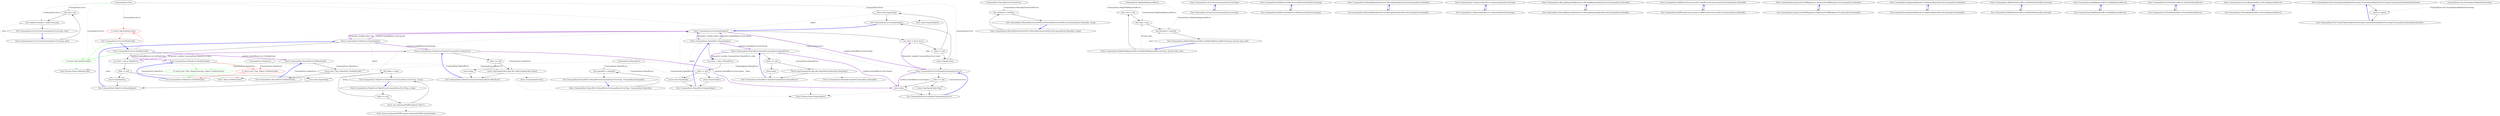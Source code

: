 digraph  {
n93 [label="CommandLine.Error", span=""];
n94 [label="CommandLine.TokenError", span=""];
n95 [label="CommandLine.NamedError", span=""];
n96 [label="CommandLine.MutuallyExclusiveSetError", span=""];
n97 [label="CommandLine.HelpVerbRequestedError", span=""];
n0 [cluster="CommandLine.Error.Error(CommandLine.ErrorType, bool)", label="Entry CommandLine.Error.Error(CommandLine.ErrorType, bool)", span="79-79"];
n1 [cluster="CommandLine.Error.Error(CommandLine.ErrorType, bool)", label="this.tag = tag", span="81-81"];
n2 [cluster="CommandLine.Error.Error(CommandLine.ErrorType, bool)", label="this.stopsProcessing = stopsProcessing", span="82-82"];
n3 [cluster="CommandLine.Error.Error(CommandLine.ErrorType, bool)", label="Exit CommandLine.Error.Error(CommandLine.ErrorType, bool)", span="79-79"];
n4 [cluster="CommandLine.Error.Error(CommandLine.ErrorType)", label="Entry CommandLine.Error.Error(CommandLine.ErrorType)", span="89-89"];
n5 [cluster="CommandLine.Error.Error(CommandLine.ErrorType)", label="Exit CommandLine.Error.Error(CommandLine.ErrorType)", span="89-89"];
n6 [cluster="CommandLine.Error.Equals(object)", label="Entry CommandLine.Error.Equals(object)", span="112-112"];
n7 [cluster="CommandLine.Error.Equals(object)", label="var other = obj as Error", span="114-114"];
n10 [cluster="CommandLine.Error.Equals(object)", label="return base.Equals(obj);", span="120-120"];
n8 [cluster="CommandLine.Error.Equals(object)", label="other != null", span="115-115"];
n9 [cluster="CommandLine.Error.Equals(object)", label="return Equals(other);", span="117-117"];
n11 [cluster="CommandLine.Error.Equals(object)", label="Exit CommandLine.Error.Equals(object)", span="112-112"];
n12 [cluster="CommandLine.Error.Equals(CommandLine.Error)", label="Entry CommandLine.Error.Equals(CommandLine.Error)", span="137-137"];
n13 [cluster="object.Equals(object)", label="Entry object.Equals(object)", span="0-0"];
n14 [cluster="CommandLine.Error.GetHashCode()", label="Entry CommandLine.Error.GetHashCode()", span="127-127"];
n15 [cluster="CommandLine.Error.GetHashCode()", color=red, community=0, label="0: return Tag.GetHashCode();", span="129-129"];
n16 [cluster="CommandLine.Error.GetHashCode()", label="Exit CommandLine.Error.GetHashCode()", span="127-127"];
n17 [cluster="System.Enum.GetHashCode()", label="Entry System.Enum.GetHashCode()", span="0-0"];
n18 [cluster="CommandLine.Error.Equals(CommandLine.Error)", label="other == null", span="139-139"];
n20 [cluster="CommandLine.Error.Equals(CommandLine.Error)", label="return Tag.Equals(other.Tag);", span="144-144"];
n19 [cluster="CommandLine.Error.Equals(CommandLine.Error)", label="return false;", span="141-141"];
n21 [cluster="CommandLine.Error.Equals(CommandLine.Error)", label="Exit CommandLine.Error.Equals(CommandLine.Error)", span="137-137"];
n22 [cluster="System.Enum.Equals(object)", label="Entry System.Enum.Equals(object)", span="0-0"];
n23 [cluster="CommandLine.TokenError.TokenError(CommandLine.ErrorType, string)", label="Entry CommandLine.TokenError.TokenError(CommandLine.ErrorType, string)", span="155-155"];
n24 [cluster="CommandLine.TokenError.TokenError(CommandLine.ErrorType, string)", label="token == null", span="158-158"];
n26 [cluster="CommandLine.TokenError.TokenError(CommandLine.ErrorType, string)", label="this.token = token", span="160-160"];
n25 [cluster="CommandLine.TokenError.TokenError(CommandLine.ErrorType, string)", label="throw new ArgumentNullException(''token'');", span="158-158"];
n27 [cluster="CommandLine.TokenError.TokenError(CommandLine.ErrorType, string)", label="Exit CommandLine.TokenError.TokenError(CommandLine.ErrorType, string)", span="155-155"];
n28 [cluster="System.ArgumentNullException.ArgumentNullException(string)", label="Entry System.ArgumentNullException.ArgumentNullException(string)", span="0-0"];
n29 [cluster="CommandLine.TokenError.Equals(object)", label="Entry CommandLine.TokenError.Equals(object)", span="176-176"];
n30 [cluster="CommandLine.TokenError.Equals(object)", label="var other = obj as TokenError", span="178-178"];
n33 [cluster="CommandLine.TokenError.Equals(object)", label="return base.Equals(obj);", span="184-184"];
n31 [cluster="CommandLine.TokenError.Equals(object)", label="other != null", span="179-179"];
n32 [cluster="CommandLine.TokenError.Equals(object)", label="return Equals(other);", span="181-181"];
n34 [cluster="CommandLine.TokenError.Equals(object)", label="Exit CommandLine.TokenError.Equals(object)", span="176-176"];
n35 [cluster="CommandLine.TokenError.Equals(CommandLine.TokenError)", label="Entry CommandLine.TokenError.Equals(CommandLine.TokenError)", span="201-201"];
n36 [cluster="CommandLine.TokenError.GetHashCode()", label="Entry CommandLine.TokenError.GetHashCode()", span="191-191"];
n37 [cluster="CommandLine.TokenError.GetHashCode()", color=red, community=0, label="0: return new {Tag, Token}.GetHashCode();", span="193-193"];
n38 [cluster="CommandLine.TokenError.GetHashCode()", label="Exit CommandLine.TokenError.GetHashCode()", span="191-191"];
n39 [cluster="object.GetHashCode()", label="Entry object.GetHashCode()", span="0-0"];
n40 [cluster="CommandLine.TokenError.Equals(CommandLine.TokenError)", label="other == null", span="203-203"];
n42 [cluster="CommandLine.TokenError.Equals(CommandLine.TokenError)", label="return Tag.Equals(other.Tag) && Token.Equals(other.Token);", span="208-208"];
n41 [cluster="CommandLine.TokenError.Equals(CommandLine.TokenError)", label="return false;", span="205-205"];
n43 [cluster="CommandLine.TokenError.Equals(CommandLine.TokenError)", label="Exit CommandLine.TokenError.Equals(CommandLine.TokenError)", span="201-201"];
n44 [cluster="string.Equals(string)", label="Entry string.Equals(string)", span="0-0"];
n45 [cluster="CommandLine.BadFormatTokenError.BadFormatTokenError(string)", label="Entry CommandLine.BadFormatTokenError.BadFormatTokenError(string)", span="217-217"];
n46 [cluster="CommandLine.BadFormatTokenError.BadFormatTokenError(string)", label="Exit CommandLine.BadFormatTokenError.BadFormatTokenError(string)", span="217-217"];
n47 [cluster="CommandLine.NamedError.NamedError(CommandLine.ErrorType, CommandLine.NameInfo)", label="Entry CommandLine.NamedError.NamedError(CommandLine.ErrorType, CommandLine.NameInfo)", span="230-230"];
n48 [cluster="CommandLine.NamedError.NamedError(CommandLine.ErrorType, CommandLine.NameInfo)", label="this.nameInfo = nameInfo", span="233-233"];
n49 [cluster="CommandLine.NamedError.NamedError(CommandLine.ErrorType, CommandLine.NameInfo)", label="Exit CommandLine.NamedError.NamedError(CommandLine.ErrorType, CommandLine.NameInfo)", span="230-230"];
n50 [cluster="CommandLine.NamedError.Equals(object)", label="Entry CommandLine.NamedError.Equals(object)", span="249-249"];
n51 [cluster="CommandLine.NamedError.Equals(object)", label="var other = obj as NamedError", span="251-251"];
n54 [cluster="CommandLine.NamedError.Equals(object)", label="return base.Equals(obj);", span="257-257"];
n52 [cluster="CommandLine.NamedError.Equals(object)", label="other != null", span="252-252"];
n53 [cluster="CommandLine.NamedError.Equals(object)", label="return Equals(other);", span="254-254"];
n55 [cluster="CommandLine.NamedError.Equals(object)", label="Exit CommandLine.NamedError.Equals(object)", span="249-249"];
n56 [cluster="CommandLine.NamedError.Equals(CommandLine.NamedError)", label="Entry CommandLine.NamedError.Equals(CommandLine.NamedError)", span="274-274"];
n57 [cluster="CommandLine.NamedError.GetHashCode()", label="Entry CommandLine.NamedError.GetHashCode()", span="264-264"];
n58 [cluster="CommandLine.NamedError.GetHashCode()", label="return new {Tag, NameInfo}.GetHashCode();", span="266-266"];
n59 [cluster="CommandLine.NamedError.GetHashCode()", label="Exit CommandLine.NamedError.GetHashCode()", span="264-264"];
n60 [cluster="CommandLine.NamedError.Equals(CommandLine.NamedError)", label="other == null", span="276-276"];
n62 [cluster="CommandLine.NamedError.Equals(CommandLine.NamedError)", label="return Tag.Equals(other.Tag) && NameInfo.Equals(other.NameInfo);", span="281-281"];
n61 [cluster="CommandLine.NamedError.Equals(CommandLine.NamedError)", label="return false;", span="278-278"];
n63 [cluster="CommandLine.NamedError.Equals(CommandLine.NamedError)", label="Exit CommandLine.NamedError.Equals(CommandLine.NamedError)", span="274-274"];
n64 [cluster="CommandLine.NameInfo.Equals(CommandLine.NameInfo)", label="Entry CommandLine.NameInfo.Equals(CommandLine.NameInfo)", span="90-90"];
n65 [cluster="CommandLine.MissingValueOptionError.MissingValueOptionError(CommandLine.NameInfo)", label="Entry CommandLine.MissingValueOptionError.MissingValueOptionError(CommandLine.NameInfo)", span="290-290"];
n66 [cluster="CommandLine.MissingValueOptionError.MissingValueOptionError(CommandLine.NameInfo)", label="Exit CommandLine.MissingValueOptionError.MissingValueOptionError(CommandLine.NameInfo)", span="290-290"];
n67 [cluster="CommandLine.UnknownOptionError.UnknownOptionError(string)", label="Entry CommandLine.UnknownOptionError.UnknownOptionError(string)", span="301-301"];
n68 [cluster="CommandLine.UnknownOptionError.UnknownOptionError(string)", label="Exit CommandLine.UnknownOptionError.UnknownOptionError(string)", span="301-301"];
n69 [cluster="CommandLine.MissingRequiredOptionError.MissingRequiredOptionError(CommandLine.NameInfo)", label="Entry CommandLine.MissingRequiredOptionError.MissingRequiredOptionError(CommandLine.NameInfo)", span="312-312"];
n70 [cluster="CommandLine.MissingRequiredOptionError.MissingRequiredOptionError(CommandLine.NameInfo)", label="Exit CommandLine.MissingRequiredOptionError.MissingRequiredOptionError(CommandLine.NameInfo)", span="312-312"];
n71 [cluster="CommandLine.MutuallyExclusiveSetError.MutuallyExclusiveSetError(CommandLine.NameInfo, string)", label="Entry CommandLine.MutuallyExclusiveSetError.MutuallyExclusiveSetError(CommandLine.NameInfo, string)", span="325-325"];
n72 [cluster="CommandLine.MutuallyExclusiveSetError.MutuallyExclusiveSetError(CommandLine.NameInfo, string)", label="this.setName = setName", span="328-328"];
n73 [cluster="CommandLine.MutuallyExclusiveSetError.MutuallyExclusiveSetError(CommandLine.NameInfo, string)", label="Exit CommandLine.MutuallyExclusiveSetError.MutuallyExclusiveSetError(CommandLine.NameInfo, string)", span="325-325"];
n74 [cluster="CommandLine.BadFormatConversionError.BadFormatConversionError(CommandLine.NameInfo)", label="Entry CommandLine.BadFormatConversionError.BadFormatConversionError(CommandLine.NameInfo)", span="345-345"];
n75 [cluster="CommandLine.BadFormatConversionError.BadFormatConversionError(CommandLine.NameInfo)", label="Exit CommandLine.BadFormatConversionError.BadFormatConversionError(CommandLine.NameInfo)", span="345-345"];
n76 [cluster="CommandLine.SequenceOutOfRangeError.SequenceOutOfRangeError(CommandLine.NameInfo)", label="Entry CommandLine.SequenceOutOfRangeError.SequenceOutOfRangeError(CommandLine.NameInfo)", span="356-356"];
n77 [cluster="CommandLine.SequenceOutOfRangeError.SequenceOutOfRangeError(CommandLine.NameInfo)", label="Exit CommandLine.SequenceOutOfRangeError.SequenceOutOfRangeError(CommandLine.NameInfo)", span="356-356"];
n78 [cluster="CommandLine.RepeatedOptionError.RepeatedOptionError(CommandLine.NameInfo)", label="Entry CommandLine.RepeatedOptionError.RepeatedOptionError(CommandLine.NameInfo)", span="367-367"];
n79 [cluster="CommandLine.RepeatedOptionError.RepeatedOptionError(CommandLine.NameInfo)", label="Exit CommandLine.RepeatedOptionError.RepeatedOptionError(CommandLine.NameInfo)", span="367-367"];
n80 [cluster="CommandLine.BadVerbSelectedError.BadVerbSelectedError(string)", label="Entry CommandLine.BadVerbSelectedError.BadVerbSelectedError(string)", span="378-378"];
n81 [cluster="CommandLine.BadVerbSelectedError.BadVerbSelectedError(string)", label="Exit CommandLine.BadVerbSelectedError.BadVerbSelectedError(string)", span="378-378"];
n82 [cluster="CommandLine.HelpRequestedError.HelpRequestedError()", label="Entry CommandLine.HelpRequestedError.HelpRequestedError()", span="389-389"];
n83 [cluster="CommandLine.HelpRequestedError.HelpRequestedError()", label="Exit CommandLine.HelpRequestedError.HelpRequestedError()", span="389-389"];
n84 [cluster="CommandLine.HelpVerbRequestedError.HelpVerbRequestedError(string, System.Type, bool)", label="Entry CommandLine.HelpVerbRequestedError.HelpVerbRequestedError(string, System.Type, bool)", span="404-404"];
n85 [cluster="CommandLine.HelpVerbRequestedError.HelpVerbRequestedError(string, System.Type, bool)", label="this.verb = verb", span="407-407"];
n86 [cluster="CommandLine.HelpVerbRequestedError.HelpVerbRequestedError(string, System.Type, bool)", label="this.type = type", span="408-408"];
n87 [cluster="CommandLine.HelpVerbRequestedError.HelpVerbRequestedError(string, System.Type, bool)", label="this.matched = matched", span="409-409"];
n88 [cluster="CommandLine.HelpVerbRequestedError.HelpVerbRequestedError(string, System.Type, bool)", label="Exit CommandLine.HelpVerbRequestedError.HelpVerbRequestedError(string, System.Type, bool)", span="404-404"];
n89 [cluster="CommandLine.NoVerbSelectedError.NoVerbSelectedError()", label="Entry CommandLine.NoVerbSelectedError.NoVerbSelectedError()", span="442-442"];
n90 [cluster="CommandLine.NoVerbSelectedError.NoVerbSelectedError()", label="Exit CommandLine.NoVerbSelectedError.NoVerbSelectedError()", span="442-442"];
n91 [cluster="CommandLine.VersionRequestedError.VersionRequestedError()", label="Entry CommandLine.VersionRequestedError.VersionRequestedError()", span="453-453"];
n92 [cluster="CommandLine.VersionRequestedError.VersionRequestedError()", label="Exit CommandLine.VersionRequestedError.VersionRequestedError()", span="453-453"];
d15 [cluster="CommandLine.Error.GetHashCode()", color=green, community=0, label="0: return Tag.GetHashCode();", span="129-129"];
d37 [cluster="CommandLine.TokenError.GetHashCode()", color=green, community=0, label="0: return new {Tag, StopsProcessing, Token}.GetHashCode();", span="193-193"];
m0_0 [cluster="CommandLine.Text.FormatOptionHelpTextEventArgs.FormatOptionHelpTextEventArgs(CommandLine.BaseOptionAttribute)", file="HelpText.cs", label="Entry CommandLine.Text.FormatOptionHelpTextEventArgs.FormatOptionHelpTextEventArgs(CommandLine.BaseOptionAttribute)", span="45-45"];
m0_1 [cluster="CommandLine.Text.FormatOptionHelpTextEventArgs.FormatOptionHelpTextEventArgs(CommandLine.BaseOptionAttribute)", file="HelpText.cs", label="_option = option", span="47-47"];
m0_2 [cluster="CommandLine.Text.FormatOptionHelpTextEventArgs.FormatOptionHelpTextEventArgs(CommandLine.BaseOptionAttribute)", file="HelpText.cs", label="Exit CommandLine.Text.FormatOptionHelpTextEventArgs.FormatOptionHelpTextEventArgs(CommandLine.BaseOptionAttribute)", span="45-45"];
m0_3 [file="HelpText.cs", label="CommandLine.Text.FormatOptionHelpTextEventArgs", span=""];
n93 -> n1  [color=darkseagreen4, key=1, label="CommandLine.Error", style=dashed];
n93 -> n2  [color=darkseagreen4, key=1, label="CommandLine.Error", style=dashed];
n93 -> n9  [color=darkseagreen4, key=1, label="CommandLine.Error", style=dashed];
n93 -> n10  [color=darkseagreen4, key=1, label="CommandLine.Error", style=dashed];
n93 -> n15  [color=red, key=1, label="CommandLine.Error", style=dashed];
n93 -> n20  [color=darkseagreen4, key=1, label="CommandLine.Error", style=dashed];
n93 -> d15  [color=green, key=1, label="CommandLine.Error", style=dashed];
n94 -> n26  [color=darkseagreen4, key=1, label="CommandLine.TokenError", style=dashed];
n94 -> n32  [color=darkseagreen4, key=1, label="CommandLine.TokenError", style=dashed];
n94 -> n33  [color=darkseagreen4, key=1, label="CommandLine.TokenError", style=dashed];
n94 -> n37  [color=red, key=1, label="CommandLine.TokenError", style=dashed];
n94 -> n42  [color=darkseagreen4, key=1, label="CommandLine.TokenError", style=dashed];
n94 -> d37  [color=green, key=1, label="CommandLine.TokenError", style=dashed];
n95 -> n48  [color=darkseagreen4, key=1, label="CommandLine.NamedError", style=dashed];
n95 -> n53  [color=darkseagreen4, key=1, label="CommandLine.NamedError", style=dashed];
n95 -> n54  [color=darkseagreen4, key=1, label="CommandLine.NamedError", style=dashed];
n95 -> n58  [color=darkseagreen4, key=1, label="CommandLine.NamedError", style=dashed];
n95 -> n62  [color=darkseagreen4, key=1, label="CommandLine.NamedError", style=dashed];
n96 -> n72  [color=darkseagreen4, key=1, label="CommandLine.MutuallyExclusiveSetError", style=dashed];
n97 -> n85  [color=darkseagreen4, key=1, label="CommandLine.HelpVerbRequestedError", style=dashed];
n97 -> n86  [color=darkseagreen4, key=1, label="CommandLine.HelpVerbRequestedError", style=dashed];
n97 -> n87  [color=darkseagreen4, key=1, label="CommandLine.HelpVerbRequestedError", style=dashed];
n0 -> n1  [key=0, style=solid];
n0 -> n2  [color=darkseagreen4, key=1, label=bool, style=dashed];
n1 -> n2  [key=0, style=solid];
n2 -> n3  [key=0, style=solid];
n3 -> n0  [color=blue, key=0, style=bold];
n4 -> n5  [key=0, style=solid];
n5 -> n4  [color=blue, key=0, style=bold];
n6 -> n7  [key=0, style=solid];
n6 -> n10  [color=darkseagreen4, key=1, label=object, style=dashed];
n6 -> n12  [color=darkorchid, key=3, label="method methodReturn bool Equals", style=bold];
n6 -> n29  [color=darkorchid, key=3, label="Parameter variable object obj", style=bold];
n6 -> n50  [color=darkorchid, key=3, label="Parameter variable object obj", style=bold];
n7 -> n8  [key=0, style=solid];
n7 -> n9  [color=darkseagreen4, key=1, label=other, style=dashed];
n10 -> n11  [key=0, style=solid];
n10 -> n13  [key=2, style=dotted];
n8 -> n9  [key=0, style=solid];
n8 -> n10  [key=0, style=solid];
n9 -> n11  [key=0, style=solid];
n9 -> n12  [key=2, style=dotted];
n11 -> n6  [color=blue, key=0, style=bold];
n12 -> n18  [key=0, style=solid];
n12 -> n20  [color=darkseagreen4, key=1, label="CommandLine.Error", style=dashed];
n12 -> n7  [color=darkorchid, key=3, label="Parameter variable CommandLine.Error other", style=bold];
n12 -> n19  [color=darkorchid, key=3, label="method methodReturn bool Equals", style=bold];
n14 -> n15  [color=red, key=0, style=solid];
n14 -> n36  [color=darkorchid, key=3, label="method methodReturn int GetHashCode", style=bold];
n14 -> n57  [color=darkorchid, key=3, label="method methodReturn int GetHashCode", style=bold];
n14 -> d15  [color=green, key=0, style=solid];
n15 -> n16  [color=red, key=0, style=solid];
n15 -> n17  [color=red, key=2, style=dotted];
n16 -> n14  [color=blue, key=0, style=bold];
n18 -> n19  [key=0, style=solid];
n18 -> n20  [key=0, style=solid];
n20 -> n21  [key=0, style=solid];
n20 -> n22  [key=2, style=dotted];
n19 -> n21  [key=0, style=solid];
n21 -> n12  [color=blue, key=0, style=bold];
n23 -> n24  [key=0, style=solid];
n23 -> n26  [color=darkseagreen4, key=1, label=string, style=dashed];
n24 -> n25  [key=0, style=solid];
n24 -> n26  [key=0, style=solid];
n26 -> n27  [key=0, style=solid];
n25 -> n27  [key=0, style=solid];
n25 -> n28  [key=2, style=dotted];
n27 -> n23  [color=blue, key=0, style=bold];
n29 -> n30  [key=0, style=solid];
n29 -> n33  [color=darkseagreen4, key=1, label=object, style=dashed];
n29 -> n6  [color=darkorchid, key=3, label="method methodReturn bool Equals", style=bold];
n29 -> n35  [color=darkorchid, key=3, label="method methodReturn bool Equals", style=bold];
n30 -> n31  [key=0, style=solid];
n30 -> n32  [color=darkseagreen4, key=1, label=other, style=dashed];
n33 -> n34  [key=0, style=solid];
n33 -> n6  [key=2, style=dotted];
n31 -> n32  [key=0, style=solid];
n31 -> n33  [key=0, style=solid];
n32 -> n34  [key=0, style=solid];
n32 -> n35  [key=2, style=dotted];
n34 -> n29  [color=blue, key=0, style=bold];
n35 -> n40  [key=0, style=solid];
n35 -> n42  [color=darkseagreen4, key=1, label="CommandLine.TokenError", style=dashed];
n35 -> n30  [color=darkorchid, key=3, label="Parameter variable CommandLine.TokenError other", style=bold];
n35 -> n19  [color=darkorchid, key=3, label="method methodReturn bool Equals", style=bold];
n36 -> n37  [color=red, key=0, style=solid];
n36 -> d37  [color=green, key=0, style=solid];
n37 -> n38  [color=red, key=0, style=solid];
n37 -> n39  [color=red, key=2, style=dotted];
n38 -> n36  [color=blue, key=0, style=bold];
n40 -> n41  [key=0, style=solid];
n40 -> n42  [key=0, style=solid];
n42 -> n43  [key=0, style=solid];
n42 -> n22  [key=2, style=dotted];
n42 -> n44  [key=2, style=dotted];
n41 -> n43  [key=0, style=solid];
n43 -> n35  [color=blue, key=0, style=bold];
n45 -> n46  [key=0, style=solid];
n46 -> n45  [color=blue, key=0, style=bold];
n47 -> n48  [key=0, style=solid];
n48 -> n49  [key=0, style=solid];
n49 -> n47  [color=blue, key=0, style=bold];
n50 -> n51  [key=0, style=solid];
n50 -> n54  [color=darkseagreen4, key=1, label=object, style=dashed];
n50 -> n6  [color=darkorchid, key=3, label="method methodReturn bool Equals", style=bold];
n50 -> n56  [color=darkorchid, key=3, label="method methodReturn bool Equals", style=bold];
n51 -> n52  [key=0, style=solid];
n51 -> n53  [color=darkseagreen4, key=1, label=other, style=dashed];
n54 -> n55  [key=0, style=solid];
n54 -> n6  [key=2, style=dotted];
n52 -> n53  [key=0, style=solid];
n52 -> n54  [key=0, style=solid];
n53 -> n55  [key=0, style=solid];
n53 -> n56  [key=2, style=dotted];
n55 -> n50  [color=blue, key=0, style=bold];
n56 -> n60  [key=0, style=solid];
n56 -> n62  [color=darkseagreen4, key=1, label="CommandLine.NamedError", style=dashed];
n56 -> n51  [color=darkorchid, key=3, label="Parameter variable CommandLine.NamedError other", style=bold];
n56 -> n19  [color=darkorchid, key=3, label="method methodReturn bool Equals", style=bold];
n57 -> n58  [key=0, style=solid];
n58 -> n59  [key=0, style=solid];
n58 -> n39  [key=2, style=dotted];
n59 -> n57  [color=blue, key=0, style=bold];
n60 -> n61  [key=0, style=solid];
n60 -> n62  [key=0, style=solid];
n62 -> n63  [key=0, style=solid];
n62 -> n22  [key=2, style=dotted];
n62 -> n64  [key=2, style=dotted];
n61 -> n63  [key=0, style=solid];
n63 -> n56  [color=blue, key=0, style=bold];
n65 -> n66  [key=0, style=solid];
n66 -> n65  [color=blue, key=0, style=bold];
n67 -> n68  [key=0, style=solid];
n68 -> n67  [color=blue, key=0, style=bold];
n69 -> n70  [key=0, style=solid];
n70 -> n69  [color=blue, key=0, style=bold];
n71 -> n72  [key=0, style=solid];
n72 -> n73  [key=0, style=solid];
n73 -> n71  [color=blue, key=0, style=bold];
n74 -> n75  [key=0, style=solid];
n75 -> n74  [color=blue, key=0, style=bold];
n76 -> n77  [key=0, style=solid];
n77 -> n76  [color=blue, key=0, style=bold];
n78 -> n79  [key=0, style=solid];
n79 -> n78  [color=blue, key=0, style=bold];
n80 -> n81  [key=0, style=solid];
n81 -> n80  [color=blue, key=0, style=bold];
n82 -> n83  [key=0, style=solid];
n83 -> n82  [color=blue, key=0, style=bold];
n84 -> n85  [key=0, style=solid];
n84 -> n86  [color=darkseagreen4, key=1, label="System.Type", style=dashed];
n84 -> n87  [color=darkseagreen4, key=1, label=bool, style=dashed];
n85 -> n86  [key=0, style=solid];
n86 -> n87  [key=0, style=solid];
n87 -> n88  [key=0, style=solid];
n88 -> n84  [color=blue, key=0, style=bold];
n89 -> n90  [key=0, style=solid];
n90 -> n89  [color=blue, key=0, style=bold];
n91 -> n92  [key=0, style=solid];
n92 -> n91  [color=blue, key=0, style=bold];
d15 -> n16  [color=green, key=0, style=solid];
d15 -> n17  [color=green, key=2, style=dotted];
d37 -> n38  [color=green, key=0, style=solid];
d37 -> n39  [color=green, key=2, style=dotted];
m0_0 -> m0_1  [key=0, style=solid];
m0_1 -> m0_2  [key=0, style=solid];
m0_2 -> m0_0  [color=blue, key=0, style=bold];
m0_3 -> m0_1  [color=darkseagreen4, key=1, label="CommandLine.Text.FormatOptionHelpTextEventArgs", style=dashed];
}
